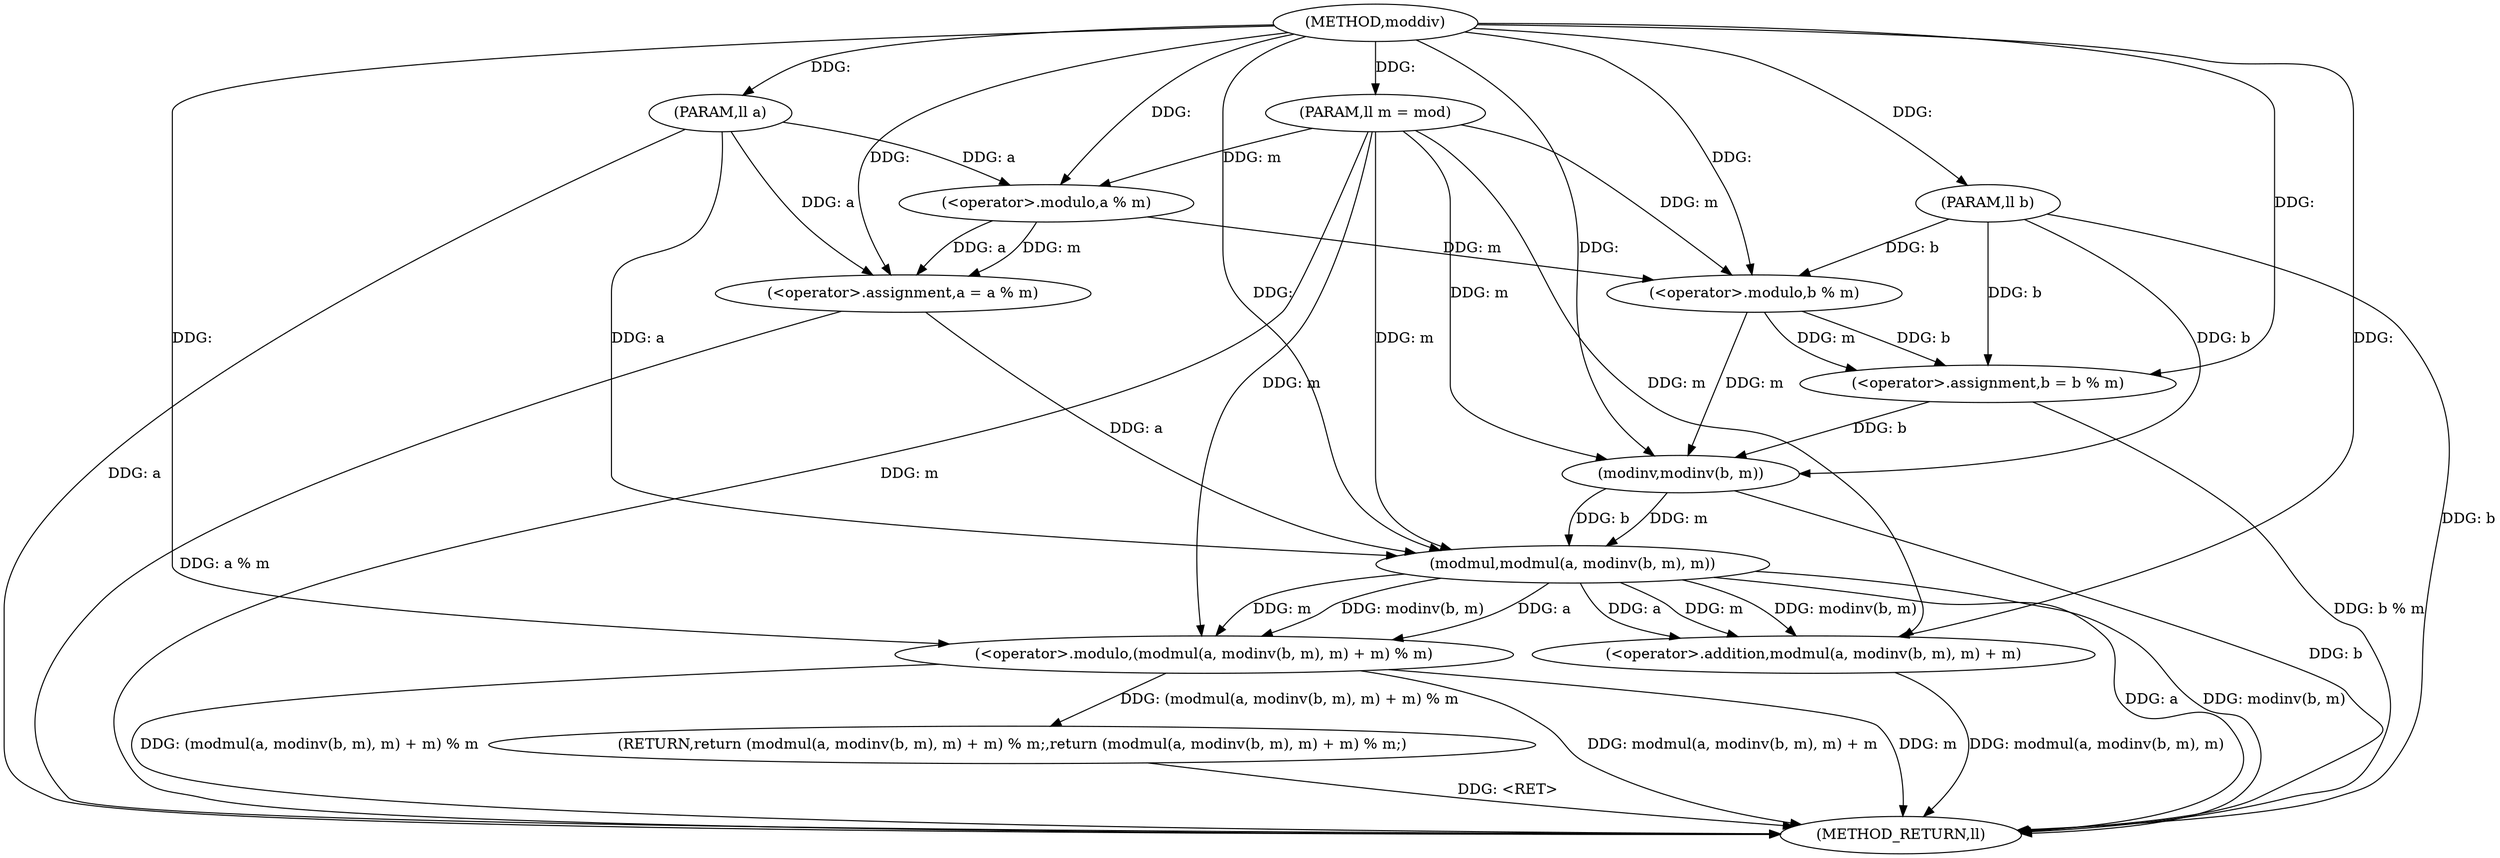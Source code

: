 digraph "moddiv" {  
"1000283" [label = "(METHOD,moddiv)" ]
"1000309" [label = "(METHOD_RETURN,ll)" ]
"1000284" [label = "(PARAM,ll a)" ]
"1000285" [label = "(PARAM,ll b)" ]
"1000286" [label = "(PARAM,ll m = mod)" ]
"1000288" [label = "(<operator>.assignment,a = a % m)" ]
"1000293" [label = "(<operator>.assignment,b = b % m)" ]
"1000298" [label = "(RETURN,return (modmul(a, modinv(b, m), m) + m) % m;,return (modmul(a, modinv(b, m), m) + m) % m;)" ]
"1000299" [label = "(<operator>.modulo,(modmul(a, modinv(b, m), m) + m) % m)" ]
"1000290" [label = "(<operator>.modulo,a % m)" ]
"1000295" [label = "(<operator>.modulo,b % m)" ]
"1000300" [label = "(<operator>.addition,modmul(a, modinv(b, m), m) + m)" ]
"1000301" [label = "(modmul,modmul(a, modinv(b, m), m))" ]
"1000303" [label = "(modinv,modinv(b, m))" ]
  "1000284" -> "1000309"  [ label = "DDG: a"] 
  "1000285" -> "1000309"  [ label = "DDG: b"] 
  "1000286" -> "1000309"  [ label = "DDG: m"] 
  "1000288" -> "1000309"  [ label = "DDG: a % m"] 
  "1000293" -> "1000309"  [ label = "DDG: b % m"] 
  "1000301" -> "1000309"  [ label = "DDG: a"] 
  "1000303" -> "1000309"  [ label = "DDG: b"] 
  "1000301" -> "1000309"  [ label = "DDG: modinv(b, m)"] 
  "1000300" -> "1000309"  [ label = "DDG: modmul(a, modinv(b, m), m)"] 
  "1000299" -> "1000309"  [ label = "DDG: modmul(a, modinv(b, m), m) + m"] 
  "1000299" -> "1000309"  [ label = "DDG: m"] 
  "1000299" -> "1000309"  [ label = "DDG: (modmul(a, modinv(b, m), m) + m) % m"] 
  "1000298" -> "1000309"  [ label = "DDG: <RET>"] 
  "1000283" -> "1000284"  [ label = "DDG: "] 
  "1000283" -> "1000285"  [ label = "DDG: "] 
  "1000283" -> "1000286"  [ label = "DDG: "] 
  "1000290" -> "1000288"  [ label = "DDG: a"] 
  "1000290" -> "1000288"  [ label = "DDG: m"] 
  "1000295" -> "1000293"  [ label = "DDG: m"] 
  "1000295" -> "1000293"  [ label = "DDG: b"] 
  "1000299" -> "1000298"  [ label = "DDG: (modmul(a, modinv(b, m), m) + m) % m"] 
  "1000284" -> "1000288"  [ label = "DDG: a"] 
  "1000283" -> "1000288"  [ label = "DDG: "] 
  "1000285" -> "1000293"  [ label = "DDG: b"] 
  "1000283" -> "1000293"  [ label = "DDG: "] 
  "1000284" -> "1000290"  [ label = "DDG: a"] 
  "1000283" -> "1000290"  [ label = "DDG: "] 
  "1000286" -> "1000290"  [ label = "DDG: m"] 
  "1000285" -> "1000295"  [ label = "DDG: b"] 
  "1000283" -> "1000295"  [ label = "DDG: "] 
  "1000290" -> "1000295"  [ label = "DDG: m"] 
  "1000286" -> "1000295"  [ label = "DDG: m"] 
  "1000301" -> "1000299"  [ label = "DDG: m"] 
  "1000286" -> "1000299"  [ label = "DDG: m"] 
  "1000283" -> "1000299"  [ label = "DDG: "] 
  "1000301" -> "1000299"  [ label = "DDG: modinv(b, m)"] 
  "1000301" -> "1000299"  [ label = "DDG: a"] 
  "1000301" -> "1000300"  [ label = "DDG: modinv(b, m)"] 
  "1000301" -> "1000300"  [ label = "DDG: a"] 
  "1000301" -> "1000300"  [ label = "DDG: m"] 
  "1000286" -> "1000300"  [ label = "DDG: m"] 
  "1000283" -> "1000300"  [ label = "DDG: "] 
  "1000288" -> "1000301"  [ label = "DDG: a"] 
  "1000284" -> "1000301"  [ label = "DDG: a"] 
  "1000283" -> "1000301"  [ label = "DDG: "] 
  "1000303" -> "1000301"  [ label = "DDG: m"] 
  "1000303" -> "1000301"  [ label = "DDG: b"] 
  "1000286" -> "1000301"  [ label = "DDG: m"] 
  "1000293" -> "1000303"  [ label = "DDG: b"] 
  "1000285" -> "1000303"  [ label = "DDG: b"] 
  "1000283" -> "1000303"  [ label = "DDG: "] 
  "1000295" -> "1000303"  [ label = "DDG: m"] 
  "1000286" -> "1000303"  [ label = "DDG: m"] 
}
